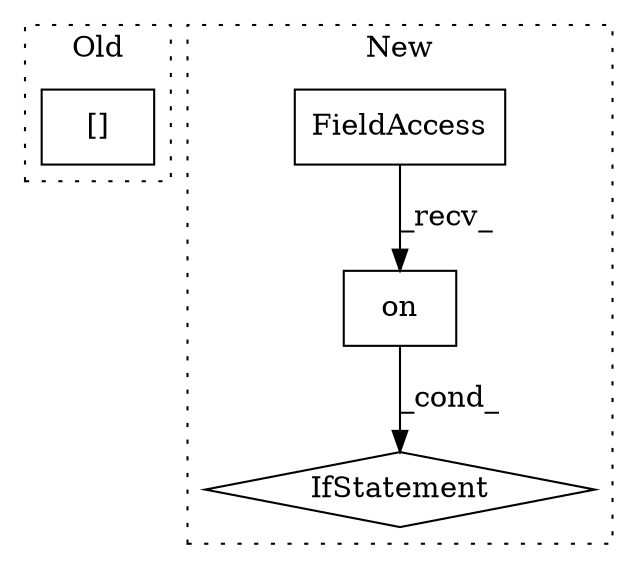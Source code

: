 digraph G {
subgraph cluster0 {
1 [label="[]" a="2" s="2545,2583" l="12,1" shape="box"];
label = "Old";
style="dotted";
}
subgraph cluster1 {
2 [label="on" a="32" s="2751" l="4" shape="box"];
3 [label="FieldAccess" a="22" s="2736" l="14" shape="box"];
4 [label="IfStatement" a="25" s="2732,2755" l="4,2" shape="diamond"];
label = "New";
style="dotted";
}
2 -> 4 [label="_cond_"];
3 -> 2 [label="_recv_"];
}